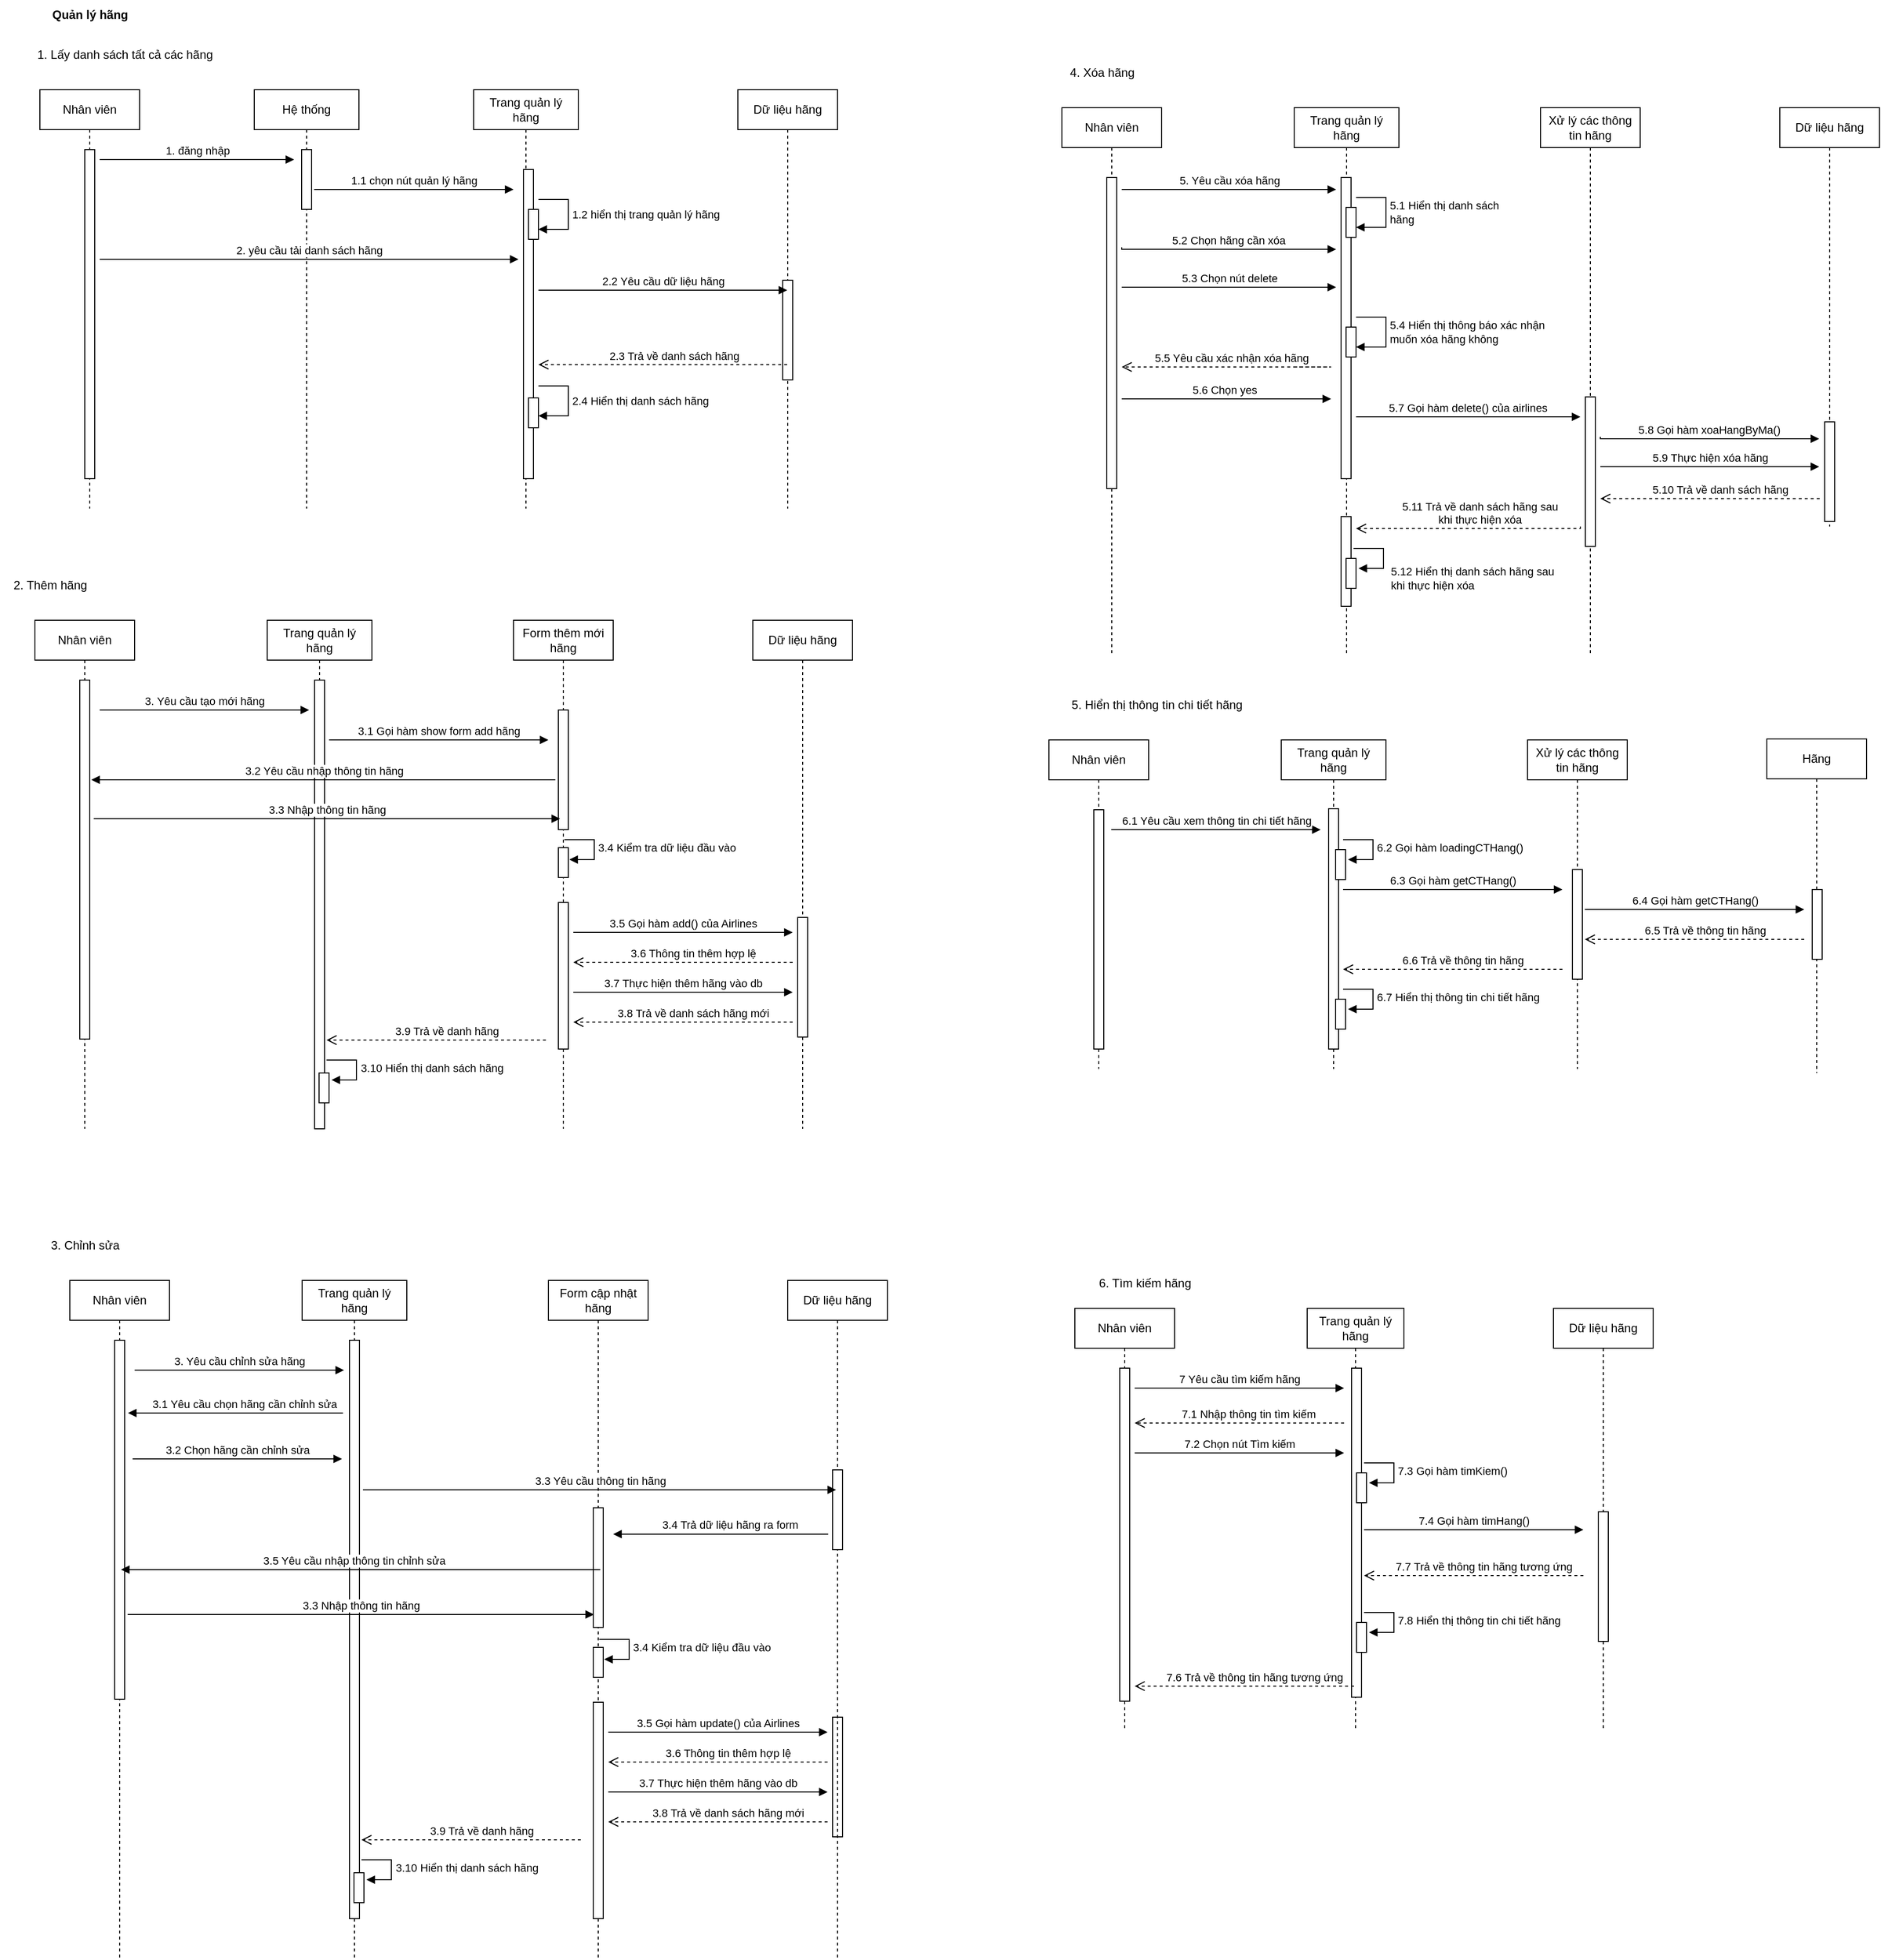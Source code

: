 <mxfile version="22.0.6" type="github">
  <diagram name="Bản sao của Trang-9" id="n7YupnNxS1B1uf7vRVLN">
    <mxGraphModel dx="2333" dy="1187" grid="0" gridSize="10" guides="1" tooltips="1" connect="1" arrows="1" fold="1" page="1" pageScale="1" pageWidth="2339" pageHeight="3300" math="0" shadow="0">
      <root>
        <mxCell id="ijy5WbkwjNXw3hCgH0EY-0" />
        <mxCell id="ijy5WbkwjNXw3hCgH0EY-1" parent="ijy5WbkwjNXw3hCgH0EY-0" />
        <mxCell id="ijy5WbkwjNXw3hCgH0EY-2" value="&lt;b&gt;Quản lý hãng&lt;/b&gt;" style="text;html=1;align=center;verticalAlign=middle;resizable=0;points=[];autosize=1;strokeColor=none;fillColor=none;" parent="ijy5WbkwjNXw3hCgH0EY-1" vertex="1">
          <mxGeometry x="285" y="1150" width="100" height="30" as="geometry" />
        </mxCell>
        <mxCell id="ijy5WbkwjNXw3hCgH0EY-3" value="Hệ thống" style="shape=umlLifeline;perimeter=lifelinePerimeter;whiteSpace=wrap;html=1;container=1;dropTarget=0;collapsible=0;recursiveResize=0;outlineConnect=0;portConstraint=eastwest;newEdgeStyle={&quot;curved&quot;:0,&quot;rounded&quot;:0};" parent="ijy5WbkwjNXw3hCgH0EY-1" vertex="1">
          <mxGeometry x="500" y="1240" width="105" height="420" as="geometry" />
        </mxCell>
        <mxCell id="ijy5WbkwjNXw3hCgH0EY-4" value="" style="html=1;points=[[0,0,0,0,5],[0,1,0,0,-5],[1,0,0,0,5],[1,1,0,0,-5]];perimeter=orthogonalPerimeter;outlineConnect=0;targetShapes=umlLifeline;portConstraint=eastwest;newEdgeStyle={&quot;curved&quot;:0,&quot;rounded&quot;:0};" parent="ijy5WbkwjNXw3hCgH0EY-3" vertex="1">
          <mxGeometry x="47.5" y="60" width="10" height="60" as="geometry" />
        </mxCell>
        <mxCell id="ijy5WbkwjNXw3hCgH0EY-5" value="1. đăng nhập" style="html=1;verticalAlign=bottom;endArrow=block;curved=0;rounded=0;" parent="ijy5WbkwjNXw3hCgH0EY-3" edge="1">
          <mxGeometry width="80" relative="1" as="geometry">
            <mxPoint x="-155" y="70" as="sourcePoint" />
            <mxPoint x="40" y="70" as="targetPoint" />
          </mxGeometry>
        </mxCell>
        <mxCell id="ijy5WbkwjNXw3hCgH0EY-6" value="1.1 chọn nút quản lý hãng" style="html=1;verticalAlign=bottom;endArrow=block;curved=0;rounded=0;" parent="ijy5WbkwjNXw3hCgH0EY-3" edge="1">
          <mxGeometry width="80" relative="1" as="geometry">
            <mxPoint x="60" y="100" as="sourcePoint" />
            <mxPoint x="260" y="100" as="targetPoint" />
            <mxPoint as="offset" />
          </mxGeometry>
        </mxCell>
        <mxCell id="ijy5WbkwjNXw3hCgH0EY-7" value="Trang quản lý &lt;br&gt;hãng" style="shape=umlLifeline;perimeter=lifelinePerimeter;whiteSpace=wrap;html=1;container=1;dropTarget=0;collapsible=0;recursiveResize=0;outlineConnect=0;portConstraint=eastwest;newEdgeStyle={&quot;curved&quot;:0,&quot;rounded&quot;:0};" parent="ijy5WbkwjNXw3hCgH0EY-1" vertex="1">
          <mxGeometry x="720" y="1240" width="105" height="420" as="geometry" />
        </mxCell>
        <mxCell id="ijy5WbkwjNXw3hCgH0EY-8" value="" style="html=1;points=[[0,0,0,0,5],[0,1,0,0,-5],[1,0,0,0,5],[1,1,0,0,-5]];perimeter=orthogonalPerimeter;outlineConnect=0;targetShapes=umlLifeline;portConstraint=eastwest;newEdgeStyle={&quot;curved&quot;:0,&quot;rounded&quot;:0};" parent="ijy5WbkwjNXw3hCgH0EY-7" vertex="1">
          <mxGeometry x="50" y="80" width="10" height="310" as="geometry" />
        </mxCell>
        <mxCell id="ijy5WbkwjNXw3hCgH0EY-9" value="" style="html=1;points=[[0,0,0,0,5],[0,1,0,0,-5],[1,0,0,0,5],[1,1,0,0,-5]];perimeter=orthogonalPerimeter;outlineConnect=0;targetShapes=umlLifeline;portConstraint=eastwest;newEdgeStyle={&quot;curved&quot;:0,&quot;rounded&quot;:0};" parent="ijy5WbkwjNXw3hCgH0EY-7" vertex="1">
          <mxGeometry x="55" y="120" width="10" height="30" as="geometry" />
        </mxCell>
        <mxCell id="ijy5WbkwjNXw3hCgH0EY-10" value="1.2 hiển thị trang quản lý hãng" style="html=1;align=left;spacingLeft=2;endArrow=block;rounded=0;edgeStyle=orthogonalEdgeStyle;curved=0;rounded=0;" parent="ijy5WbkwjNXw3hCgH0EY-7" edge="1">
          <mxGeometry relative="1" as="geometry">
            <mxPoint x="65" y="110" as="sourcePoint" />
            <Array as="points">
              <mxPoint x="95" y="140" />
            </Array>
            <mxPoint x="65" y="140" as="targetPoint" />
          </mxGeometry>
        </mxCell>
        <mxCell id="ijy5WbkwjNXw3hCgH0EY-11" value="" style="html=1;points=[[0,0,0,0,5],[0,1,0,0,-5],[1,0,0,0,5],[1,1,0,0,-5]];perimeter=orthogonalPerimeter;outlineConnect=0;targetShapes=umlLifeline;portConstraint=eastwest;newEdgeStyle={&quot;curved&quot;:0,&quot;rounded&quot;:0};" parent="ijy5WbkwjNXw3hCgH0EY-7" vertex="1">
          <mxGeometry x="55" y="309" width="10" height="30" as="geometry" />
        </mxCell>
        <mxCell id="ijy5WbkwjNXw3hCgH0EY-12" value="2.4 Hiển thị danh sách hãng" style="html=1;align=left;spacingLeft=2;endArrow=block;rounded=0;edgeStyle=orthogonalEdgeStyle;curved=0;rounded=0;" parent="ijy5WbkwjNXw3hCgH0EY-7" edge="1">
          <mxGeometry relative="1" as="geometry">
            <mxPoint x="65" y="297" as="sourcePoint" />
            <Array as="points">
              <mxPoint x="95" y="327" />
            </Array>
            <mxPoint x="65" y="327" as="targetPoint" />
          </mxGeometry>
        </mxCell>
        <mxCell id="ijy5WbkwjNXw3hCgH0EY-13" value="Dữ liệu hãng" style="shape=umlLifeline;perimeter=lifelinePerimeter;whiteSpace=wrap;html=1;container=1;dropTarget=0;collapsible=0;recursiveResize=0;outlineConnect=0;portConstraint=eastwest;newEdgeStyle={&quot;curved&quot;:0,&quot;rounded&quot;:0};" parent="ijy5WbkwjNXw3hCgH0EY-1" vertex="1">
          <mxGeometry x="985" y="1240" width="100" height="420" as="geometry" />
        </mxCell>
        <mxCell id="ijy5WbkwjNXw3hCgH0EY-14" value="" style="html=1;points=[[0,0,0,0,5],[0,1,0,0,-5],[1,0,0,0,5],[1,1,0,0,-5]];perimeter=orthogonalPerimeter;outlineConnect=0;targetShapes=umlLifeline;portConstraint=eastwest;newEdgeStyle={&quot;curved&quot;:0,&quot;rounded&quot;:0};" parent="ijy5WbkwjNXw3hCgH0EY-13" vertex="1">
          <mxGeometry x="45" y="191" width="10" height="100" as="geometry" />
        </mxCell>
        <mxCell id="ijy5WbkwjNXw3hCgH0EY-15" value="Nhân viên" style="shape=umlLifeline;perimeter=lifelinePerimeter;whiteSpace=wrap;html=1;container=1;dropTarget=0;collapsible=0;recursiveResize=0;outlineConnect=0;portConstraint=eastwest;newEdgeStyle={&quot;curved&quot;:0,&quot;rounded&quot;:0};" parent="ijy5WbkwjNXw3hCgH0EY-1" vertex="1">
          <mxGeometry x="285" y="1240" width="100" height="420" as="geometry" />
        </mxCell>
        <mxCell id="ijy5WbkwjNXw3hCgH0EY-16" value="" style="html=1;points=[[0,0,0,0,5],[0,1,0,0,-5],[1,0,0,0,5],[1,1,0,0,-5]];perimeter=orthogonalPerimeter;outlineConnect=0;targetShapes=umlLifeline;portConstraint=eastwest;newEdgeStyle={&quot;curved&quot;:0,&quot;rounded&quot;:0};" parent="ijy5WbkwjNXw3hCgH0EY-15" vertex="1">
          <mxGeometry x="45" y="60" width="10" height="330" as="geometry" />
        </mxCell>
        <mxCell id="ijy5WbkwjNXw3hCgH0EY-17" value="1. Lấy danh sách tất cả các hãng" style="text;html=1;align=center;verticalAlign=middle;resizable=0;points=[];autosize=1;strokeColor=none;fillColor=none;" parent="ijy5WbkwjNXw3hCgH0EY-1" vertex="1">
          <mxGeometry x="270" y="1190" width="200" height="30" as="geometry" />
        </mxCell>
        <mxCell id="ijy5WbkwjNXw3hCgH0EY-18" value="2. yêu cầu tải danh sách hãng" style="html=1;verticalAlign=bottom;endArrow=block;curved=0;rounded=0;" parent="ijy5WbkwjNXw3hCgH0EY-1" edge="1">
          <mxGeometry width="80" relative="1" as="geometry">
            <mxPoint x="345" y="1410" as="sourcePoint" />
            <mxPoint x="765" y="1410" as="targetPoint" />
          </mxGeometry>
        </mxCell>
        <mxCell id="ijy5WbkwjNXw3hCgH0EY-19" value="2.2 Yêu cầu dữ liệu hãng" style="html=1;verticalAlign=bottom;endArrow=block;curved=0;rounded=0;" parent="ijy5WbkwjNXw3hCgH0EY-1" edge="1">
          <mxGeometry x="0.004" width="80" relative="1" as="geometry">
            <mxPoint x="785" y="1441" as="sourcePoint" />
            <mxPoint x="1034.5" y="1441" as="targetPoint" />
            <mxPoint as="offset" />
          </mxGeometry>
        </mxCell>
        <mxCell id="ijy5WbkwjNXw3hCgH0EY-20" value="2.3 Trả về danh sách hãng" style="html=1;verticalAlign=bottom;endArrow=open;dashed=1;endSize=8;edgeStyle=elbowEdgeStyle;elbow=vertical;curved=0;rounded=0;" parent="ijy5WbkwjNXw3hCgH0EY-1" edge="1">
          <mxGeometry x="-0.091" relative="1" as="geometry">
            <mxPoint x="785" y="1515.62" as="targetPoint" />
            <Array as="points">
              <mxPoint x="880" y="1515.62" />
            </Array>
            <mxPoint x="1034.5" y="1515.62" as="sourcePoint" />
            <mxPoint as="offset" />
          </mxGeometry>
        </mxCell>
        <mxCell id="ijy5WbkwjNXw3hCgH0EY-21" value="2. Thêm hãng" style="text;html=1;align=center;verticalAlign=middle;resizable=0;points=[];autosize=1;strokeColor=none;fillColor=none;" parent="ijy5WbkwjNXw3hCgH0EY-1" vertex="1">
          <mxGeometry x="245" y="1722" width="100" height="30" as="geometry" />
        </mxCell>
        <mxCell id="ijy5WbkwjNXw3hCgH0EY-22" value="Trang quản lý &lt;br&gt;hãng" style="shape=umlLifeline;perimeter=lifelinePerimeter;whiteSpace=wrap;html=1;container=1;dropTarget=0;collapsible=0;recursiveResize=0;outlineConnect=0;portConstraint=eastwest;newEdgeStyle={&quot;curved&quot;:0,&quot;rounded&quot;:0};" parent="ijy5WbkwjNXw3hCgH0EY-1" vertex="1">
          <mxGeometry x="513" y="1772" width="105" height="510" as="geometry" />
        </mxCell>
        <mxCell id="ijy5WbkwjNXw3hCgH0EY-23" value="" style="html=1;points=[[0,0,0,0,5],[0,1,0,0,-5],[1,0,0,0,5],[1,1,0,0,-5]];perimeter=orthogonalPerimeter;outlineConnect=0;targetShapes=umlLifeline;portConstraint=eastwest;newEdgeStyle={&quot;curved&quot;:0,&quot;rounded&quot;:0};" parent="ijy5WbkwjNXw3hCgH0EY-22" vertex="1">
          <mxGeometry x="47.5" y="60" width="10" height="450" as="geometry" />
        </mxCell>
        <mxCell id="ijy5WbkwjNXw3hCgH0EY-24" value="Form thêm mới hãng" style="shape=umlLifeline;perimeter=lifelinePerimeter;whiteSpace=wrap;html=1;container=1;dropTarget=0;collapsible=0;recursiveResize=0;outlineConnect=0;portConstraint=eastwest;newEdgeStyle={&quot;curved&quot;:0,&quot;rounded&quot;:0};" parent="ijy5WbkwjNXw3hCgH0EY-1" vertex="1">
          <mxGeometry x="760" y="1772" width="100" height="510" as="geometry" />
        </mxCell>
        <mxCell id="ijy5WbkwjNXw3hCgH0EY-25" value="" style="html=1;points=[];perimeter=orthogonalPerimeter;outlineConnect=0;targetShapes=umlLifeline;portConstraint=eastwest;newEdgeStyle={&quot;edgeStyle&quot;:&quot;elbowEdgeStyle&quot;,&quot;elbow&quot;:&quot;vertical&quot;,&quot;curved&quot;:0,&quot;rounded&quot;:0};" parent="ijy5WbkwjNXw3hCgH0EY-24" vertex="1">
          <mxGeometry x="45" y="283" width="10" height="147" as="geometry" />
        </mxCell>
        <mxCell id="ijy5WbkwjNXw3hCgH0EY-26" value="" style="html=1;points=[];perimeter=orthogonalPerimeter;outlineConnect=0;targetShapes=umlLifeline;portConstraint=eastwest;newEdgeStyle={&quot;edgeStyle&quot;:&quot;elbowEdgeStyle&quot;,&quot;elbow&quot;:&quot;vertical&quot;,&quot;curved&quot;:0,&quot;rounded&quot;:0};" parent="ijy5WbkwjNXw3hCgH0EY-24" vertex="1">
          <mxGeometry x="45" y="228" width="10" height="30" as="geometry" />
        </mxCell>
        <mxCell id="ijy5WbkwjNXw3hCgH0EY-27" value="" style="html=1;points=[];perimeter=orthogonalPerimeter;outlineConnect=0;targetShapes=umlLifeline;portConstraint=eastwest;newEdgeStyle={&quot;edgeStyle&quot;:&quot;elbowEdgeStyle&quot;,&quot;elbow&quot;:&quot;vertical&quot;,&quot;curved&quot;:0,&quot;rounded&quot;:0};" parent="ijy5WbkwjNXw3hCgH0EY-24" vertex="1">
          <mxGeometry x="45" y="90" width="10" height="120" as="geometry" />
        </mxCell>
        <mxCell id="ijy5WbkwjNXw3hCgH0EY-28" value="Dữ liệu hãng" style="shape=umlLifeline;perimeter=lifelinePerimeter;whiteSpace=wrap;html=1;container=1;dropTarget=0;collapsible=0;recursiveResize=0;outlineConnect=0;portConstraint=eastwest;newEdgeStyle={&quot;curved&quot;:0,&quot;rounded&quot;:0};" parent="ijy5WbkwjNXw3hCgH0EY-1" vertex="1">
          <mxGeometry x="1000" y="1772" width="100" height="510" as="geometry" />
        </mxCell>
        <mxCell id="ijy5WbkwjNXw3hCgH0EY-29" value="" style="html=1;points=[];perimeter=orthogonalPerimeter;outlineConnect=0;targetShapes=umlLifeline;portConstraint=eastwest;newEdgeStyle={&quot;edgeStyle&quot;:&quot;elbowEdgeStyle&quot;,&quot;elbow&quot;:&quot;vertical&quot;,&quot;curved&quot;:0,&quot;rounded&quot;:0};" parent="ijy5WbkwjNXw3hCgH0EY-28" vertex="1">
          <mxGeometry x="45" y="298" width="10" height="120" as="geometry" />
        </mxCell>
        <mxCell id="ijy5WbkwjNXw3hCgH0EY-30" value="Nhân viên" style="shape=umlLifeline;perimeter=lifelinePerimeter;whiteSpace=wrap;html=1;container=1;dropTarget=0;collapsible=0;recursiveResize=0;outlineConnect=0;portConstraint=eastwest;newEdgeStyle={&quot;curved&quot;:0,&quot;rounded&quot;:0};" parent="ijy5WbkwjNXw3hCgH0EY-1" vertex="1">
          <mxGeometry x="280" y="1772" width="100" height="510" as="geometry" />
        </mxCell>
        <mxCell id="ijy5WbkwjNXw3hCgH0EY-31" value="" style="html=1;points=[[0,0,0,0,5],[0,1,0,0,-5],[1,0,0,0,5],[1,1,0,0,-5]];perimeter=orthogonalPerimeter;outlineConnect=0;targetShapes=umlLifeline;portConstraint=eastwest;newEdgeStyle={&quot;curved&quot;:0,&quot;rounded&quot;:0};" parent="ijy5WbkwjNXw3hCgH0EY-30" vertex="1">
          <mxGeometry x="45" y="60" width="10" height="360" as="geometry" />
        </mxCell>
        <mxCell id="ijy5WbkwjNXw3hCgH0EY-32" value="" style="html=1;points=[];perimeter=orthogonalPerimeter;outlineConnect=0;targetShapes=umlLifeline;portConstraint=eastwest;newEdgeStyle={&quot;edgeStyle&quot;:&quot;elbowEdgeStyle&quot;,&quot;elbow&quot;:&quot;vertical&quot;,&quot;curved&quot;:0,&quot;rounded&quot;:0};" parent="ijy5WbkwjNXw3hCgH0EY-1" vertex="1">
          <mxGeometry x="565" y="2226" width="10" height="30" as="geometry" />
        </mxCell>
        <mxCell id="ijy5WbkwjNXw3hCgH0EY-33" value="3.10 Hiển thị danh sách hãng" style="html=1;align=left;spacingLeft=2;endArrow=block;rounded=0;edgeStyle=orthogonalEdgeStyle;curved=0;rounded=0;" parent="ijy5WbkwjNXw3hCgH0EY-1" edge="1">
          <mxGeometry relative="1" as="geometry">
            <mxPoint x="572.5" y="2213" as="sourcePoint" />
            <Array as="points">
              <mxPoint x="572.5" y="2213" />
              <mxPoint x="602.5" y="2213" />
              <mxPoint x="602.5" y="2233" />
            </Array>
            <mxPoint x="577.5" y="2233" as="targetPoint" />
          </mxGeometry>
        </mxCell>
        <mxCell id="ijy5WbkwjNXw3hCgH0EY-34" value="3. Yêu cầu tạo mới hãng" style="html=1;verticalAlign=bottom;endArrow=block;edgeStyle=elbowEdgeStyle;elbow=vertical;curved=0;rounded=0;" parent="ijy5WbkwjNXw3hCgH0EY-1" edge="1">
          <mxGeometry relative="1" as="geometry">
            <mxPoint x="345" y="1862" as="sourcePoint" />
            <Array as="points">
              <mxPoint x="430" y="1862" />
            </Array>
            <mxPoint x="555" y="1862" as="targetPoint" />
          </mxGeometry>
        </mxCell>
        <mxCell id="ijy5WbkwjNXw3hCgH0EY-35" value="3.1 Gọi hàm show form add hãng" style="html=1;verticalAlign=bottom;endArrow=block;edgeStyle=elbowEdgeStyle;elbow=vertical;curved=0;rounded=0;" parent="ijy5WbkwjNXw3hCgH0EY-1" edge="1">
          <mxGeometry relative="1" as="geometry">
            <mxPoint x="575" y="1892" as="sourcePoint" />
            <Array as="points">
              <mxPoint x="670" y="1892" />
            </Array>
            <mxPoint x="795" y="1892" as="targetPoint" />
            <mxPoint as="offset" />
          </mxGeometry>
        </mxCell>
        <mxCell id="ijy5WbkwjNXw3hCgH0EY-36" value="3.5 Gọi hàm&amp;nbsp;add() của Airlines" style="html=1;verticalAlign=bottom;endArrow=block;edgeStyle=elbowEdgeStyle;elbow=vertical;curved=0;rounded=0;" parent="ijy5WbkwjNXw3hCgH0EY-1" edge="1">
          <mxGeometry relative="1" as="geometry">
            <mxPoint x="820" y="2085" as="sourcePoint" />
            <Array as="points">
              <mxPoint x="915" y="2085" />
            </Array>
            <mxPoint x="1040" y="2085" as="targetPoint" />
            <mxPoint as="offset" />
          </mxGeometry>
        </mxCell>
        <mxCell id="ijy5WbkwjNXw3hCgH0EY-37" value="3.6 Thông tin thêm hợp lệ" style="html=1;verticalAlign=bottom;endArrow=open;dashed=1;endSize=8;edgeStyle=elbowEdgeStyle;elbow=vertical;curved=0;rounded=0;" parent="ijy5WbkwjNXw3hCgH0EY-1" edge="1">
          <mxGeometry x="-0.091" relative="1" as="geometry">
            <mxPoint x="820" y="2115" as="targetPoint" />
            <Array as="points">
              <mxPoint x="915" y="2115" />
            </Array>
            <mxPoint x="1040" y="2115" as="sourcePoint" />
            <mxPoint as="offset" />
          </mxGeometry>
        </mxCell>
        <mxCell id="ijy5WbkwjNXw3hCgH0EY-38" value="3.9 Trả về danh hãng" style="html=1;verticalAlign=bottom;endArrow=open;dashed=1;endSize=8;edgeStyle=elbowEdgeStyle;elbow=vertical;curved=0;rounded=0;" parent="ijy5WbkwjNXw3hCgH0EY-1" edge="1">
          <mxGeometry x="-0.091" relative="1" as="geometry">
            <mxPoint x="572.5" y="2193" as="targetPoint" />
            <Array as="points">
              <mxPoint x="667.5" y="2193" />
            </Array>
            <mxPoint x="792.5" y="2193" as="sourcePoint" />
            <mxPoint as="offset" />
          </mxGeometry>
        </mxCell>
        <mxCell id="ijy5WbkwjNXw3hCgH0EY-39" value="3.7 Thực hiện thêm hãng vào db" style="html=1;verticalAlign=bottom;endArrow=block;edgeStyle=elbowEdgeStyle;elbow=vertical;curved=0;rounded=0;" parent="ijy5WbkwjNXw3hCgH0EY-1" edge="1">
          <mxGeometry relative="1" as="geometry">
            <mxPoint x="820" y="2145" as="sourcePoint" />
            <Array as="points">
              <mxPoint x="915" y="2145" />
            </Array>
            <mxPoint x="1040" y="2145" as="targetPoint" />
          </mxGeometry>
        </mxCell>
        <mxCell id="ijy5WbkwjNXw3hCgH0EY-40" value="3.8 Trả về danh sách hãng mới" style="html=1;verticalAlign=bottom;endArrow=open;dashed=1;endSize=8;edgeStyle=elbowEdgeStyle;elbow=vertical;curved=0;rounded=0;" parent="ijy5WbkwjNXw3hCgH0EY-1" edge="1">
          <mxGeometry x="-0.091" relative="1" as="geometry">
            <mxPoint x="820" y="2175" as="targetPoint" />
            <Array as="points">
              <mxPoint x="915" y="2175" />
            </Array>
            <mxPoint x="1040" y="2175" as="sourcePoint" />
            <mxPoint as="offset" />
          </mxGeometry>
        </mxCell>
        <mxCell id="ijy5WbkwjNXw3hCgH0EY-41" value="3.2 Yêu cầu nhập thông tin hãng" style="html=1;verticalAlign=bottom;endArrow=block;edgeStyle=elbowEdgeStyle;elbow=vertical;curved=0;rounded=0;" parent="ijy5WbkwjNXw3hCgH0EY-1" edge="1">
          <mxGeometry relative="1" as="geometry">
            <mxPoint x="802" y="1932" as="sourcePoint" />
            <Array as="points">
              <mxPoint x="682" y="1932" />
            </Array>
            <mxPoint x="336.548" y="1932" as="targetPoint" />
            <mxPoint as="offset" />
          </mxGeometry>
        </mxCell>
        <mxCell id="ijy5WbkwjNXw3hCgH0EY-42" value="3.3 Nhập thông tin hãng" style="html=1;verticalAlign=bottom;endArrow=block;edgeStyle=elbowEdgeStyle;elbow=vertical;curved=0;rounded=0;" parent="ijy5WbkwjNXw3hCgH0EY-1" edge="1">
          <mxGeometry relative="1" as="geometry">
            <mxPoint x="339" y="1971" as="sourcePoint" />
            <Array as="points">
              <mxPoint x="681.73" y="1971" />
            </Array>
            <mxPoint x="806.73" y="1971" as="targetPoint" />
            <mxPoint as="offset" />
          </mxGeometry>
        </mxCell>
        <mxCell id="ijy5WbkwjNXw3hCgH0EY-43" value="3.4 Kiểm tra dữ liệu đầu vào" style="html=1;align=left;spacingLeft=2;endArrow=block;rounded=0;edgeStyle=orthogonalEdgeStyle;curved=0;rounded=0;" parent="ijy5WbkwjNXw3hCgH0EY-1" edge="1">
          <mxGeometry relative="1" as="geometry">
            <mxPoint x="811" y="1992" as="sourcePoint" />
            <Array as="points">
              <mxPoint x="811" y="1992" />
              <mxPoint x="841" y="1992" />
              <mxPoint x="841" y="2012" />
            </Array>
            <mxPoint x="816" y="2012" as="targetPoint" />
          </mxGeometry>
        </mxCell>
        <mxCell id="ijy5WbkwjNXw3hCgH0EY-44" value="3. Chỉnh sửa" style="text;html=1;align=center;verticalAlign=middle;resizable=0;points=[];autosize=1;strokeColor=none;fillColor=none;" parent="ijy5WbkwjNXw3hCgH0EY-1" vertex="1">
          <mxGeometry x="285" y="2384" width="90" height="30" as="geometry" />
        </mxCell>
        <mxCell id="ijy5WbkwjNXw3hCgH0EY-45" value="Trang quản lý &lt;br&gt;hãng" style="shape=umlLifeline;perimeter=lifelinePerimeter;whiteSpace=wrap;html=1;container=1;dropTarget=0;collapsible=0;recursiveResize=0;outlineConnect=0;portConstraint=eastwest;newEdgeStyle={&quot;curved&quot;:0,&quot;rounded&quot;:0};" parent="ijy5WbkwjNXw3hCgH0EY-1" vertex="1">
          <mxGeometry x="548" y="2434" width="105" height="680" as="geometry" />
        </mxCell>
        <mxCell id="ijy5WbkwjNXw3hCgH0EY-46" value="" style="html=1;points=[[0,0,0,0,5],[0,1,0,0,-5],[1,0,0,0,5],[1,1,0,0,-5]];perimeter=orthogonalPerimeter;outlineConnect=0;targetShapes=umlLifeline;portConstraint=eastwest;newEdgeStyle={&quot;curved&quot;:0,&quot;rounded&quot;:0};" parent="ijy5WbkwjNXw3hCgH0EY-45" vertex="1">
          <mxGeometry x="47.5" y="60" width="10" height="580" as="geometry" />
        </mxCell>
        <mxCell id="ijy5WbkwjNXw3hCgH0EY-47" value="Form cập nhật hãng" style="shape=umlLifeline;perimeter=lifelinePerimeter;whiteSpace=wrap;html=1;container=1;dropTarget=0;collapsible=0;recursiveResize=0;outlineConnect=0;portConstraint=eastwest;newEdgeStyle={&quot;curved&quot;:0,&quot;rounded&quot;:0};" parent="ijy5WbkwjNXw3hCgH0EY-1" vertex="1">
          <mxGeometry x="795" y="2434" width="100" height="680" as="geometry" />
        </mxCell>
        <mxCell id="ijy5WbkwjNXw3hCgH0EY-48" value="" style="html=1;points=[];perimeter=orthogonalPerimeter;outlineConnect=0;targetShapes=umlLifeline;portConstraint=eastwest;newEdgeStyle={&quot;edgeStyle&quot;:&quot;elbowEdgeStyle&quot;,&quot;elbow&quot;:&quot;vertical&quot;,&quot;curved&quot;:0,&quot;rounded&quot;:0};" parent="ijy5WbkwjNXw3hCgH0EY-47" vertex="1">
          <mxGeometry x="45" y="423" width="10" height="217" as="geometry" />
        </mxCell>
        <mxCell id="ijy5WbkwjNXw3hCgH0EY-49" value="" style="html=1;points=[];perimeter=orthogonalPerimeter;outlineConnect=0;targetShapes=umlLifeline;portConstraint=eastwest;newEdgeStyle={&quot;edgeStyle&quot;:&quot;elbowEdgeStyle&quot;,&quot;elbow&quot;:&quot;vertical&quot;,&quot;curved&quot;:0,&quot;rounded&quot;:0};" parent="ijy5WbkwjNXw3hCgH0EY-47" vertex="1">
          <mxGeometry x="45" y="368" width="10" height="30" as="geometry" />
        </mxCell>
        <mxCell id="ijy5WbkwjNXw3hCgH0EY-50" value="" style="html=1;points=[];perimeter=orthogonalPerimeter;outlineConnect=0;targetShapes=umlLifeline;portConstraint=eastwest;newEdgeStyle={&quot;edgeStyle&quot;:&quot;elbowEdgeStyle&quot;,&quot;elbow&quot;:&quot;vertical&quot;,&quot;curved&quot;:0,&quot;rounded&quot;:0};" parent="ijy5WbkwjNXw3hCgH0EY-47" vertex="1">
          <mxGeometry x="45" y="228" width="10" height="120" as="geometry" />
        </mxCell>
        <mxCell id="ijy5WbkwjNXw3hCgH0EY-51" value="" style="html=1;points=[];perimeter=orthogonalPerimeter;outlineConnect=0;targetShapes=umlLifeline;portConstraint=eastwest;newEdgeStyle={&quot;edgeStyle&quot;:&quot;elbowEdgeStyle&quot;,&quot;elbow&quot;:&quot;vertical&quot;,&quot;curved&quot;:0,&quot;rounded&quot;:0};" parent="ijy5WbkwjNXw3hCgH0EY-1" vertex="1">
          <mxGeometry x="1080" y="2872" width="10" height="120" as="geometry" />
        </mxCell>
        <mxCell id="ijy5WbkwjNXw3hCgH0EY-52" value="Nhân viên" style="shape=umlLifeline;perimeter=lifelinePerimeter;whiteSpace=wrap;html=1;container=1;dropTarget=0;collapsible=0;recursiveResize=0;outlineConnect=0;portConstraint=eastwest;newEdgeStyle={&quot;curved&quot;:0,&quot;rounded&quot;:0};" parent="ijy5WbkwjNXw3hCgH0EY-1" vertex="1">
          <mxGeometry x="315" y="2434" width="100" height="680" as="geometry" />
        </mxCell>
        <mxCell id="ijy5WbkwjNXw3hCgH0EY-53" value="" style="html=1;points=[[0,0,0,0,5],[0,1,0,0,-5],[1,0,0,0,5],[1,1,0,0,-5]];perimeter=orthogonalPerimeter;outlineConnect=0;targetShapes=umlLifeline;portConstraint=eastwest;newEdgeStyle={&quot;curved&quot;:0,&quot;rounded&quot;:0};" parent="ijy5WbkwjNXw3hCgH0EY-52" vertex="1">
          <mxGeometry x="45" y="60" width="10" height="360" as="geometry" />
        </mxCell>
        <mxCell id="ijy5WbkwjNXw3hCgH0EY-54" value="" style="html=1;points=[];perimeter=orthogonalPerimeter;outlineConnect=0;targetShapes=umlLifeline;portConstraint=eastwest;newEdgeStyle={&quot;edgeStyle&quot;:&quot;elbowEdgeStyle&quot;,&quot;elbow&quot;:&quot;vertical&quot;,&quot;curved&quot;:0,&quot;rounded&quot;:0};" parent="ijy5WbkwjNXw3hCgH0EY-1" vertex="1">
          <mxGeometry x="600" y="3028" width="10" height="30" as="geometry" />
        </mxCell>
        <mxCell id="ijy5WbkwjNXw3hCgH0EY-55" value="3.10 Hiển thị danh sách hãng" style="html=1;align=left;spacingLeft=2;endArrow=block;rounded=0;edgeStyle=orthogonalEdgeStyle;curved=0;rounded=0;" parent="ijy5WbkwjNXw3hCgH0EY-1" edge="1">
          <mxGeometry relative="1" as="geometry">
            <mxPoint x="607.5" y="3015" as="sourcePoint" />
            <Array as="points">
              <mxPoint x="607.5" y="3015" />
              <mxPoint x="637.5" y="3015" />
              <mxPoint x="637.5" y="3035" />
            </Array>
            <mxPoint x="612.5" y="3035" as="targetPoint" />
          </mxGeometry>
        </mxCell>
        <mxCell id="ijy5WbkwjNXw3hCgH0EY-56" value="3. Yêu cầu chỉnh sửa hãng" style="html=1;verticalAlign=bottom;endArrow=block;edgeStyle=elbowEdgeStyle;elbow=vertical;curved=0;rounded=0;" parent="ijy5WbkwjNXw3hCgH0EY-1" edge="1">
          <mxGeometry relative="1" as="geometry">
            <mxPoint x="380" y="2524" as="sourcePoint" />
            <Array as="points">
              <mxPoint x="465" y="2524" />
            </Array>
            <mxPoint x="590" y="2524" as="targetPoint" />
          </mxGeometry>
        </mxCell>
        <mxCell id="ijy5WbkwjNXw3hCgH0EY-57" value="3.5 Gọi hàm&amp;nbsp;update() của Airlines" style="html=1;verticalAlign=bottom;endArrow=block;edgeStyle=elbowEdgeStyle;elbow=vertical;curved=0;rounded=0;" parent="ijy5WbkwjNXw3hCgH0EY-1" edge="1">
          <mxGeometry relative="1" as="geometry">
            <mxPoint x="855" y="2887" as="sourcePoint" />
            <Array as="points">
              <mxPoint x="950" y="2887" />
            </Array>
            <mxPoint x="1075" y="2887" as="targetPoint" />
            <mxPoint as="offset" />
          </mxGeometry>
        </mxCell>
        <mxCell id="ijy5WbkwjNXw3hCgH0EY-58" value="3.6 Thông tin thêm hợp lệ" style="html=1;verticalAlign=bottom;endArrow=open;dashed=1;endSize=8;edgeStyle=elbowEdgeStyle;elbow=vertical;curved=0;rounded=0;" parent="ijy5WbkwjNXw3hCgH0EY-1" edge="1">
          <mxGeometry x="-0.091" relative="1" as="geometry">
            <mxPoint x="855" y="2917" as="targetPoint" />
            <Array as="points">
              <mxPoint x="950" y="2917" />
            </Array>
            <mxPoint x="1075" y="2917" as="sourcePoint" />
            <mxPoint as="offset" />
          </mxGeometry>
        </mxCell>
        <mxCell id="ijy5WbkwjNXw3hCgH0EY-59" value="3.9 Trả về danh hãng" style="html=1;verticalAlign=bottom;endArrow=open;dashed=1;endSize=8;edgeStyle=elbowEdgeStyle;elbow=vertical;curved=0;rounded=0;" parent="ijy5WbkwjNXw3hCgH0EY-1" edge="1">
          <mxGeometry x="-0.091" relative="1" as="geometry">
            <mxPoint x="607.5" y="2995" as="targetPoint" />
            <Array as="points">
              <mxPoint x="702.5" y="2995" />
            </Array>
            <mxPoint x="827.5" y="2995" as="sourcePoint" />
            <mxPoint as="offset" />
          </mxGeometry>
        </mxCell>
        <mxCell id="ijy5WbkwjNXw3hCgH0EY-60" value="3.7 Thực hiện thêm hãng vào db" style="html=1;verticalAlign=bottom;endArrow=block;edgeStyle=elbowEdgeStyle;elbow=vertical;curved=0;rounded=0;" parent="ijy5WbkwjNXw3hCgH0EY-1" edge="1">
          <mxGeometry relative="1" as="geometry">
            <mxPoint x="855" y="2947" as="sourcePoint" />
            <Array as="points">
              <mxPoint x="950" y="2947" />
            </Array>
            <mxPoint x="1075" y="2947" as="targetPoint" />
          </mxGeometry>
        </mxCell>
        <mxCell id="ijy5WbkwjNXw3hCgH0EY-61" value="3.8 Trả về danh sách hãng mới" style="html=1;verticalAlign=bottom;endArrow=open;dashed=1;endSize=8;edgeStyle=elbowEdgeStyle;elbow=vertical;curved=0;rounded=0;" parent="ijy5WbkwjNXw3hCgH0EY-1" edge="1">
          <mxGeometry x="-0.091" relative="1" as="geometry">
            <mxPoint x="855" y="2977" as="targetPoint" />
            <Array as="points">
              <mxPoint x="950" y="2977" />
            </Array>
            <mxPoint x="1075" y="2977" as="sourcePoint" />
            <mxPoint as="offset" />
          </mxGeometry>
        </mxCell>
        <mxCell id="ijy5WbkwjNXw3hCgH0EY-62" value="3.3 Nhập thông tin hãng" style="html=1;verticalAlign=bottom;endArrow=block;edgeStyle=elbowEdgeStyle;elbow=vertical;curved=0;rounded=0;" parent="ijy5WbkwjNXw3hCgH0EY-1" edge="1">
          <mxGeometry relative="1" as="geometry">
            <mxPoint x="373" y="2769" as="sourcePoint" />
            <Array as="points">
              <mxPoint x="715.73" y="2769" />
            </Array>
            <mxPoint x="840.73" y="2769" as="targetPoint" />
            <mxPoint as="offset" />
          </mxGeometry>
        </mxCell>
        <mxCell id="ijy5WbkwjNXw3hCgH0EY-63" value="3.4 Kiểm tra dữ liệu đầu vào" style="html=1;align=left;spacingLeft=2;endArrow=block;rounded=0;edgeStyle=orthogonalEdgeStyle;curved=0;rounded=0;" parent="ijy5WbkwjNXw3hCgH0EY-1" edge="1">
          <mxGeometry relative="1" as="geometry">
            <mxPoint x="846" y="2794" as="sourcePoint" />
            <Array as="points">
              <mxPoint x="846" y="2794" />
              <mxPoint x="876" y="2794" />
              <mxPoint x="876" y="2814" />
            </Array>
            <mxPoint x="851" y="2814" as="targetPoint" />
          </mxGeometry>
        </mxCell>
        <mxCell id="ijy5WbkwjNXw3hCgH0EY-64" value="Dữ liệu hãng" style="shape=umlLifeline;perimeter=lifelinePerimeter;whiteSpace=wrap;html=1;container=1;dropTarget=0;collapsible=0;recursiveResize=0;outlineConnect=0;portConstraint=eastwest;newEdgeStyle={&quot;curved&quot;:0,&quot;rounded&quot;:0};" parent="ijy5WbkwjNXw3hCgH0EY-1" vertex="1">
          <mxGeometry x="1035" y="2434" width="100" height="680" as="geometry" />
        </mxCell>
        <mxCell id="ijy5WbkwjNXw3hCgH0EY-65" value="" style="html=1;points=[];perimeter=orthogonalPerimeter;outlineConnect=0;targetShapes=umlLifeline;portConstraint=eastwest;newEdgeStyle={&quot;edgeStyle&quot;:&quot;elbowEdgeStyle&quot;,&quot;elbow&quot;:&quot;vertical&quot;,&quot;curved&quot;:0,&quot;rounded&quot;:0};" parent="ijy5WbkwjNXw3hCgH0EY-64" vertex="1">
          <mxGeometry x="45" y="190" width="10" height="80" as="geometry" />
        </mxCell>
        <mxCell id="ijy5WbkwjNXw3hCgH0EY-66" value="3.1 Yêu cầu chọn hãng cần chỉnh sửa" style="html=1;verticalAlign=bottom;endArrow=block;edgeStyle=elbowEdgeStyle;elbow=vertical;curved=0;rounded=0;" parent="ijy5WbkwjNXw3hCgH0EY-1" edge="1">
          <mxGeometry x="0.122" relative="1" as="geometry">
            <mxPoint x="539" y="2567" as="sourcePoint" />
            <Array as="points">
              <mxPoint x="589" y="2567" />
            </Array>
            <mxPoint x="373.389" y="2567" as="targetPoint" />
            <mxPoint as="offset" />
          </mxGeometry>
        </mxCell>
        <mxCell id="ijy5WbkwjNXw3hCgH0EY-67" value="3.2 Chọn hãng cần chỉnh sửa" style="html=1;verticalAlign=bottom;endArrow=block;edgeStyle=elbowEdgeStyle;elbow=vertical;curved=0;rounded=0;" parent="ijy5WbkwjNXw3hCgH0EY-1" edge="1">
          <mxGeometry relative="1" as="geometry">
            <mxPoint x="378" y="2613" as="sourcePoint" />
            <Array as="points">
              <mxPoint x="463" y="2613" />
            </Array>
            <mxPoint x="588" y="2613" as="targetPoint" />
          </mxGeometry>
        </mxCell>
        <mxCell id="ijy5WbkwjNXw3hCgH0EY-68" value="3.3 Yêu cầu thông tin hãng" style="html=1;verticalAlign=bottom;endArrow=block;edgeStyle=elbowEdgeStyle;elbow=vertical;curved=0;rounded=0;" parent="ijy5WbkwjNXw3hCgH0EY-1" edge="1">
          <mxGeometry relative="1" as="geometry">
            <mxPoint x="609" y="2644" as="sourcePoint" />
            <Array as="points">
              <mxPoint x="694" y="2644" />
            </Array>
            <mxPoint x="1083.5" y="2644" as="targetPoint" />
          </mxGeometry>
        </mxCell>
        <mxCell id="ijy5WbkwjNXw3hCgH0EY-69" value="3.4 Trả dữ liệu hãng ra form" style="html=1;verticalAlign=bottom;endArrow=block;edgeStyle=elbowEdgeStyle;elbow=vertical;curved=0;rounded=0;" parent="ijy5WbkwjNXw3hCgH0EY-1" edge="1">
          <mxGeometry x="0.122" relative="1" as="geometry">
            <mxPoint x="1025.61" y="2688.44" as="sourcePoint" />
            <Array as="points">
              <mxPoint x="1075.61" y="2688.44" />
            </Array>
            <mxPoint x="859.999" y="2688.44" as="targetPoint" />
            <mxPoint as="offset" />
          </mxGeometry>
        </mxCell>
        <mxCell id="ijy5WbkwjNXw3hCgH0EY-70" value="3.5 Yêu cầu nhập thông tin chỉnh sửa" style="html=1;verticalAlign=bottom;endArrow=block;edgeStyle=elbowEdgeStyle;elbow=vertical;curved=0;rounded=0;" parent="ijy5WbkwjNXw3hCgH0EY-1" edge="1">
          <mxGeometry x="0.122" relative="1" as="geometry">
            <mxPoint x="797" y="2724" as="sourcePoint" />
            <Array as="points">
              <mxPoint x="847" y="2724" />
            </Array>
            <mxPoint x="366.389" y="2724" as="targetPoint" />
            <mxPoint as="offset" />
          </mxGeometry>
        </mxCell>
        <mxCell id="ijy5WbkwjNXw3hCgH0EY-71" value="4. Xóa hãng" style="text;html=1;align=center;verticalAlign=middle;resizable=0;points=[];autosize=1;strokeColor=none;fillColor=none;" parent="ijy5WbkwjNXw3hCgH0EY-1" vertex="1">
          <mxGeometry x="1305" y="1208" width="90" height="30" as="geometry" />
        </mxCell>
        <mxCell id="ijy5WbkwjNXw3hCgH0EY-72" value="Trang quản lý &lt;br&gt;hãng" style="shape=umlLifeline;perimeter=lifelinePerimeter;whiteSpace=wrap;html=1;container=1;dropTarget=0;collapsible=0;recursiveResize=0;outlineConnect=0;portConstraint=eastwest;newEdgeStyle={&quot;curved&quot;:0,&quot;rounded&quot;:0};" parent="ijy5WbkwjNXw3hCgH0EY-1" vertex="1">
          <mxGeometry x="1543" y="1258" width="105" height="550" as="geometry" />
        </mxCell>
        <mxCell id="ijy5WbkwjNXw3hCgH0EY-73" value="5.12 Hiển thị&amp;nbsp;danh sách hãng sau&lt;br style=&quot;border-color: var(--border-color); text-align: center;&quot;&gt;khi thực hiện xóa" style="html=1;align=left;spacingLeft=2;endArrow=block;rounded=0;edgeStyle=orthogonalEdgeStyle;curved=0;rounded=0;" parent="ijy5WbkwjNXw3hCgH0EY-72" edge="1">
          <mxGeometry x="0.333" y="10" relative="1" as="geometry">
            <mxPoint x="59.5" y="442" as="sourcePoint" />
            <Array as="points">
              <mxPoint x="59.5" y="442" />
              <mxPoint x="89.5" y="442" />
              <mxPoint x="89.5" y="462" />
            </Array>
            <mxPoint x="64.5" y="462" as="targetPoint" />
            <mxPoint x="3" as="offset" />
          </mxGeometry>
        </mxCell>
        <mxCell id="ijy5WbkwjNXw3hCgH0EY-74" value="Xử lý các thông tin hãng" style="shape=umlLifeline;perimeter=lifelinePerimeter;whiteSpace=wrap;html=1;container=1;dropTarget=0;collapsible=0;recursiveResize=0;outlineConnect=0;portConstraint=eastwest;newEdgeStyle={&quot;curved&quot;:0,&quot;rounded&quot;:0};" parent="ijy5WbkwjNXw3hCgH0EY-1" vertex="1">
          <mxGeometry x="1790" y="1258" width="100" height="550" as="geometry" />
        </mxCell>
        <mxCell id="ijy5WbkwjNXw3hCgH0EY-75" value="5.11 Trả về danh sách hãng sau&lt;br style=&quot;border-color: var(--border-color);&quot;&gt;khi thực hiện xóa" style="html=1;verticalAlign=bottom;endArrow=open;dashed=1;endSize=8;edgeStyle=elbowEdgeStyle;elbow=vertical;curved=0;rounded=0;" parent="ijy5WbkwjNXw3hCgH0EY-74" edge="1">
          <mxGeometry x="-0.091" relative="1" as="geometry">
            <mxPoint x="-185" y="422" as="targetPoint" />
            <Array as="points">
              <mxPoint x="-112.5" y="422" />
            </Array>
            <mxPoint x="40" y="420" as="sourcePoint" />
            <mxPoint as="offset" />
          </mxGeometry>
        </mxCell>
        <mxCell id="ijy5WbkwjNXw3hCgH0EY-76" value="Dữ liệu hãng" style="shape=umlLifeline;perimeter=lifelinePerimeter;whiteSpace=wrap;html=1;container=1;dropTarget=0;collapsible=0;recursiveResize=0;outlineConnect=0;portConstraint=eastwest;newEdgeStyle={&quot;curved&quot;:0,&quot;rounded&quot;:0};" parent="ijy5WbkwjNXw3hCgH0EY-1" vertex="1">
          <mxGeometry x="2030" y="1258" width="100" height="420" as="geometry" />
        </mxCell>
        <mxCell id="ijy5WbkwjNXw3hCgH0EY-77" value="" style="html=1;points=[[0,0,0,0,5],[0,1,0,0,-5],[1,0,0,0,5],[1,1,0,0,-5]];perimeter=orthogonalPerimeter;outlineConnect=0;targetShapes=umlLifeline;portConstraint=eastwest;newEdgeStyle={&quot;curved&quot;:0,&quot;rounded&quot;:0};" parent="ijy5WbkwjNXw3hCgH0EY-76" vertex="1">
          <mxGeometry x="45" y="315" width="10" height="100" as="geometry" />
        </mxCell>
        <mxCell id="ijy5WbkwjNXw3hCgH0EY-78" value="Nhân viên" style="shape=umlLifeline;perimeter=lifelinePerimeter;whiteSpace=wrap;html=1;container=1;dropTarget=0;collapsible=0;recursiveResize=0;outlineConnect=0;portConstraint=eastwest;newEdgeStyle={&quot;curved&quot;:0,&quot;rounded&quot;:0};" parent="ijy5WbkwjNXw3hCgH0EY-1" vertex="1">
          <mxGeometry x="1310" y="1258" width="100" height="550" as="geometry" />
        </mxCell>
        <mxCell id="ijy5WbkwjNXw3hCgH0EY-79" value="" style="html=1;points=[[0,0,0,0,5],[0,1,0,0,-5],[1,0,0,0,5],[1,1,0,0,-5]];perimeter=orthogonalPerimeter;outlineConnect=0;targetShapes=umlLifeline;portConstraint=eastwest;newEdgeStyle={&quot;curved&quot;:0,&quot;rounded&quot;:0};" parent="ijy5WbkwjNXw3hCgH0EY-78" vertex="1">
          <mxGeometry x="45" y="70" width="10" height="312" as="geometry" />
        </mxCell>
        <mxCell id="ijy5WbkwjNXw3hCgH0EY-80" value="" style="html=1;points=[[0,0,0,0,5],[0,1,0,0,-5],[1,0,0,0,5],[1,1,0,0,-5]];perimeter=orthogonalPerimeter;outlineConnect=0;targetShapes=umlLifeline;portConstraint=eastwest;newEdgeStyle={&quot;curved&quot;:0,&quot;rounded&quot;:0};" parent="ijy5WbkwjNXw3hCgH0EY-1" vertex="1">
          <mxGeometry x="1590" y="1328" width="10" height="302" as="geometry" />
        </mxCell>
        <mxCell id="ijy5WbkwjNXw3hCgH0EY-81" value="" style="html=1;points=[[0,0,0,0,5],[0,1,0,0,-5],[1,0,0,0,5],[1,1,0,0,-5]];perimeter=orthogonalPerimeter;outlineConnect=0;targetShapes=umlLifeline;portConstraint=eastwest;newEdgeStyle={&quot;curved&quot;:0,&quot;rounded&quot;:0};" parent="ijy5WbkwjNXw3hCgH0EY-1" vertex="1">
          <mxGeometry x="1595" y="1358" width="10" height="30" as="geometry" />
        </mxCell>
        <mxCell id="ijy5WbkwjNXw3hCgH0EY-82" value="5.1 Hiển thị danh sách&lt;br style=&quot;border-color: var(--border-color);&quot;&gt;hãng" style="html=1;align=left;spacingLeft=2;endArrow=block;rounded=0;edgeStyle=orthogonalEdgeStyle;curved=0;rounded=0;" parent="ijy5WbkwjNXw3hCgH0EY-1" edge="1">
          <mxGeometry x="0.004" relative="1" as="geometry">
            <mxPoint x="1605" y="1348" as="sourcePoint" />
            <Array as="points">
              <mxPoint x="1635" y="1378" />
            </Array>
            <mxPoint x="1605" y="1378" as="targetPoint" />
            <mxPoint as="offset" />
          </mxGeometry>
        </mxCell>
        <mxCell id="ijy5WbkwjNXw3hCgH0EY-83" value="" style="html=1;points=[[0,0,0,0,5],[0,1,0,0,-5],[1,0,0,0,5],[1,1,0,0,-5]];perimeter=orthogonalPerimeter;outlineConnect=0;targetShapes=umlLifeline;portConstraint=eastwest;newEdgeStyle={&quot;curved&quot;:0,&quot;rounded&quot;:0};" parent="ijy5WbkwjNXw3hCgH0EY-1" vertex="1">
          <mxGeometry x="1595" y="1478" width="10" height="30" as="geometry" />
        </mxCell>
        <mxCell id="ijy5WbkwjNXw3hCgH0EY-84" value="5.4 Hiển thị thông báo xác nhận&lt;br style=&quot;border-color: var(--border-color);&quot;&gt;muốn&amp;nbsp;xóa&amp;nbsp;hãng không" style="html=1;align=left;spacingLeft=2;endArrow=block;rounded=0;edgeStyle=orthogonalEdgeStyle;curved=0;rounded=0;" parent="ijy5WbkwjNXw3hCgH0EY-1" edge="1">
          <mxGeometry relative="1" as="geometry">
            <mxPoint x="1605" y="1468" as="sourcePoint" />
            <Array as="points">
              <mxPoint x="1635" y="1498" />
            </Array>
            <mxPoint x="1605" y="1498" as="targetPoint" />
          </mxGeometry>
        </mxCell>
        <mxCell id="ijy5WbkwjNXw3hCgH0EY-85" value="" style="html=1;points=[[0,0,0,0,5],[0,1,0,0,-5],[1,0,0,0,5],[1,1,0,0,-5]];perimeter=orthogonalPerimeter;outlineConnect=0;targetShapes=umlLifeline;portConstraint=eastwest;newEdgeStyle={&quot;curved&quot;:0,&quot;rounded&quot;:0};" parent="ijy5WbkwjNXw3hCgH0EY-1" vertex="1">
          <mxGeometry x="1590" y="1668" width="10" height="90" as="geometry" />
        </mxCell>
        <mxCell id="ijy5WbkwjNXw3hCgH0EY-86" value="5. Yêu cầu xóa hãng" style="html=1;verticalAlign=bottom;endArrow=block;edgeStyle=elbowEdgeStyle;elbow=vertical;curved=0;rounded=0;" parent="ijy5WbkwjNXw3hCgH0EY-1" edge="1">
          <mxGeometry relative="1" as="geometry">
            <mxPoint x="1370" y="1340" as="sourcePoint" />
            <Array as="points" />
            <mxPoint x="1585" y="1340" as="targetPoint" />
          </mxGeometry>
        </mxCell>
        <mxCell id="ijy5WbkwjNXw3hCgH0EY-87" value="5.7 Gọi hàm delete() của airlines" style="html=1;verticalAlign=bottom;endArrow=block;edgeStyle=elbowEdgeStyle;elbow=vertical;curved=0;rounded=0;" parent="ijy5WbkwjNXw3hCgH0EY-1" edge="1">
          <mxGeometry x="-0.003" relative="1" as="geometry">
            <mxPoint x="1605" y="1568" as="sourcePoint" />
            <Array as="points">
              <mxPoint x="1680" y="1568" />
            </Array>
            <mxPoint x="1830" y="1568" as="targetPoint" />
            <mxPoint as="offset" />
          </mxGeometry>
        </mxCell>
        <mxCell id="ijy5WbkwjNXw3hCgH0EY-88" value="5.8 Gọi hàm xoaHangByMa()" style="html=1;verticalAlign=bottom;endArrow=block;edgeStyle=elbowEdgeStyle;elbow=vertical;curved=0;rounded=0;" parent="ijy5WbkwjNXw3hCgH0EY-1" edge="1">
          <mxGeometry relative="1" as="geometry">
            <mxPoint x="1850" y="1588" as="sourcePoint" />
            <Array as="points">
              <mxPoint x="1900" y="1590" />
            </Array>
            <mxPoint x="2069.5" y="1590" as="targetPoint" />
          </mxGeometry>
        </mxCell>
        <mxCell id="ijy5WbkwjNXw3hCgH0EY-89" value="5.10 Trả về danh sách hãng" style="html=1;verticalAlign=bottom;endArrow=open;dashed=1;endSize=8;edgeStyle=elbowEdgeStyle;elbow=vertical;curved=0;rounded=0;" parent="ijy5WbkwjNXw3hCgH0EY-1" edge="1">
          <mxGeometry x="-0.091" relative="1" as="geometry">
            <mxPoint x="1850" y="1650" as="targetPoint" />
            <Array as="points">
              <mxPoint x="1955" y="1650" />
            </Array>
            <mxPoint x="2070" y="1650" as="sourcePoint" />
            <mxPoint as="offset" />
          </mxGeometry>
        </mxCell>
        <mxCell id="ijy5WbkwjNXw3hCgH0EY-90" value="5.2 Chọn hãng&amp;nbsp;cần xóa" style="html=1;verticalAlign=bottom;endArrow=block;edgeStyle=elbowEdgeStyle;elbow=vertical;curved=0;rounded=0;" parent="ijy5WbkwjNXw3hCgH0EY-1" edge="1">
          <mxGeometry relative="1" as="geometry">
            <mxPoint x="1370" y="1398" as="sourcePoint" />
            <Array as="points">
              <mxPoint x="1260" y="1400" />
            </Array>
            <mxPoint x="1585" y="1400" as="targetPoint" />
          </mxGeometry>
        </mxCell>
        <mxCell id="ijy5WbkwjNXw3hCgH0EY-91" value="5.9 Thực hiện xóa hãng" style="html=1;verticalAlign=bottom;endArrow=block;edgeStyle=elbowEdgeStyle;elbow=vertical;curved=0;rounded=0;" parent="ijy5WbkwjNXw3hCgH0EY-1" edge="1">
          <mxGeometry x="-0.002" relative="1" as="geometry">
            <mxPoint x="1850" y="1618" as="sourcePoint" />
            <Array as="points">
              <mxPoint x="1990" y="1618" />
              <mxPoint x="1935" y="1620" />
            </Array>
            <mxPoint x="2069.5" y="1618" as="targetPoint" />
            <mxPoint as="offset" />
          </mxGeometry>
        </mxCell>
        <mxCell id="ijy5WbkwjNXw3hCgH0EY-92" value="5.3 Chọn nút delete" style="html=1;verticalAlign=bottom;endArrow=block;edgeStyle=elbowEdgeStyle;elbow=vertical;curved=0;rounded=0;" parent="ijy5WbkwjNXw3hCgH0EY-1" edge="1">
          <mxGeometry relative="1" as="geometry">
            <mxPoint x="1370" y="1438" as="sourcePoint" />
            <Array as="points">
              <mxPoint x="1445" y="1438" />
            </Array>
            <mxPoint x="1585" y="1438" as="targetPoint" />
          </mxGeometry>
        </mxCell>
        <mxCell id="ijy5WbkwjNXw3hCgH0EY-93" value="5.5 Yêu cầu xác nhận xóa hãng" style="html=1;verticalAlign=bottom;endArrow=open;dashed=1;endSize=8;edgeStyle=elbowEdgeStyle;elbow=vertical;curved=0;rounded=0;" parent="ijy5WbkwjNXw3hCgH0EY-1" edge="1">
          <mxGeometry x="0.109" relative="1" as="geometry">
            <mxPoint x="1370" y="1518" as="targetPoint" />
            <Array as="points">
              <mxPoint x="1580" y="1518" />
            </Array>
            <mxPoint x="1543" y="1518" as="sourcePoint" />
            <mxPoint as="offset" />
          </mxGeometry>
        </mxCell>
        <mxCell id="ijy5WbkwjNXw3hCgH0EY-94" value="5.6 Chọn yes" style="html=1;verticalAlign=bottom;endArrow=block;edgeStyle=elbowEdgeStyle;elbow=vertical;curved=0;rounded=0;" parent="ijy5WbkwjNXw3hCgH0EY-1" edge="1">
          <mxGeometry x="0.332" relative="1" as="geometry">
            <mxPoint x="1480" y="1550" as="sourcePoint" />
            <Array as="points">
              <mxPoint x="1370" y="1550" />
            </Array>
            <mxPoint x="1580" y="1550" as="targetPoint" />
            <mxPoint as="offset" />
          </mxGeometry>
        </mxCell>
        <mxCell id="ijy5WbkwjNXw3hCgH0EY-95" value="" style="html=1;points=[[0,0,0,0,5],[0,1,0,0,-5],[1,0,0,0,5],[1,1,0,0,-5]];perimeter=orthogonalPerimeter;outlineConnect=0;targetShapes=umlLifeline;portConstraint=eastwest;newEdgeStyle={&quot;curved&quot;:0,&quot;rounded&quot;:0};" parent="ijy5WbkwjNXw3hCgH0EY-1" vertex="1">
          <mxGeometry x="1835" y="1548" width="10" height="150" as="geometry" />
        </mxCell>
        <mxCell id="ijy5WbkwjNXw3hCgH0EY-96" value="" style="html=1;points=[];perimeter=orthogonalPerimeter;outlineConnect=0;targetShapes=umlLifeline;portConstraint=eastwest;newEdgeStyle={&quot;edgeStyle&quot;:&quot;elbowEdgeStyle&quot;,&quot;elbow&quot;:&quot;vertical&quot;,&quot;curved&quot;:0,&quot;rounded&quot;:0};" parent="ijy5WbkwjNXw3hCgH0EY-1" vertex="1">
          <mxGeometry x="1595" y="1710" width="10" height="30" as="geometry" />
        </mxCell>
        <mxCell id="ijy5WbkwjNXw3hCgH0EY-97" value="5. Hiển thị thông tin chi tiết hãng" style="text;html=1;align=center;verticalAlign=middle;resizable=0;points=[];autosize=1;strokeColor=none;fillColor=none;" parent="ijy5WbkwjNXw3hCgH0EY-1" vertex="1">
          <mxGeometry x="1309.5" y="1842" width="190" height="30" as="geometry" />
        </mxCell>
        <mxCell id="ijy5WbkwjNXw3hCgH0EY-98" value="Trang quản lý &lt;br&gt;hãng" style="shape=umlLifeline;perimeter=lifelinePerimeter;whiteSpace=wrap;html=1;container=1;dropTarget=0;collapsible=0;recursiveResize=0;outlineConnect=0;portConstraint=eastwest;newEdgeStyle={&quot;curved&quot;:0,&quot;rounded&quot;:0};" parent="ijy5WbkwjNXw3hCgH0EY-1" vertex="1">
          <mxGeometry x="1530" y="1892" width="105" height="330" as="geometry" />
        </mxCell>
        <mxCell id="ijy5WbkwjNXw3hCgH0EY-99" value="" style="html=1;points=[[0,0,0,0,5],[0,1,0,0,-5],[1,0,0,0,5],[1,1,0,0,-5]];perimeter=orthogonalPerimeter;outlineConnect=0;targetShapes=umlLifeline;portConstraint=eastwest;newEdgeStyle={&quot;curved&quot;:0,&quot;rounded&quot;:0};" parent="ijy5WbkwjNXw3hCgH0EY-98" vertex="1">
          <mxGeometry x="47.5" y="69" width="10" height="241" as="geometry" />
        </mxCell>
        <mxCell id="ijy5WbkwjNXw3hCgH0EY-100" value="Xử lý các thông tin hãng" style="shape=umlLifeline;perimeter=lifelinePerimeter;whiteSpace=wrap;html=1;container=1;dropTarget=0;collapsible=0;recursiveResize=0;outlineConnect=0;portConstraint=eastwest;newEdgeStyle={&quot;curved&quot;:0,&quot;rounded&quot;:0};" parent="ijy5WbkwjNXw3hCgH0EY-1" vertex="1">
          <mxGeometry x="1777" y="1892" width="100" height="330" as="geometry" />
        </mxCell>
        <mxCell id="ijy5WbkwjNXw3hCgH0EY-101" value="" style="html=1;points=[];perimeter=orthogonalPerimeter;outlineConnect=0;targetShapes=umlLifeline;portConstraint=eastwest;newEdgeStyle={&quot;edgeStyle&quot;:&quot;elbowEdgeStyle&quot;,&quot;elbow&quot;:&quot;vertical&quot;,&quot;curved&quot;:0,&quot;rounded&quot;:0};" parent="ijy5WbkwjNXw3hCgH0EY-100" vertex="1">
          <mxGeometry x="45" y="130" width="10" height="110" as="geometry" />
        </mxCell>
        <mxCell id="ijy5WbkwjNXw3hCgH0EY-102" value="Hãng" style="shape=umlLifeline;perimeter=lifelinePerimeter;whiteSpace=wrap;html=1;container=1;dropTarget=0;collapsible=0;recursiveResize=0;outlineConnect=0;portConstraint=eastwest;newEdgeStyle={&quot;curved&quot;:0,&quot;rounded&quot;:0};" parent="ijy5WbkwjNXw3hCgH0EY-1" vertex="1">
          <mxGeometry x="2017" y="1891" width="100" height="335" as="geometry" />
        </mxCell>
        <mxCell id="ijy5WbkwjNXw3hCgH0EY-103" value="" style="html=1;points=[];perimeter=orthogonalPerimeter;outlineConnect=0;targetShapes=umlLifeline;portConstraint=eastwest;newEdgeStyle={&quot;edgeStyle&quot;:&quot;elbowEdgeStyle&quot;,&quot;elbow&quot;:&quot;vertical&quot;,&quot;curved&quot;:0,&quot;rounded&quot;:0};" parent="ijy5WbkwjNXw3hCgH0EY-102" vertex="1">
          <mxGeometry x="45.5" y="151" width="10" height="70" as="geometry" />
        </mxCell>
        <mxCell id="ijy5WbkwjNXw3hCgH0EY-104" value="Nhân viên" style="shape=umlLifeline;perimeter=lifelinePerimeter;whiteSpace=wrap;html=1;container=1;dropTarget=0;collapsible=0;recursiveResize=0;outlineConnect=0;portConstraint=eastwest;newEdgeStyle={&quot;curved&quot;:0,&quot;rounded&quot;:0};" parent="ijy5WbkwjNXw3hCgH0EY-1" vertex="1">
          <mxGeometry x="1297" y="1892" width="100" height="330" as="geometry" />
        </mxCell>
        <mxCell id="ijy5WbkwjNXw3hCgH0EY-105" value="" style="html=1;points=[[0,0,0,0,5],[0,1,0,0,-5],[1,0,0,0,5],[1,1,0,0,-5]];perimeter=orthogonalPerimeter;outlineConnect=0;targetShapes=umlLifeline;portConstraint=eastwest;newEdgeStyle={&quot;curved&quot;:0,&quot;rounded&quot;:0};" parent="ijy5WbkwjNXw3hCgH0EY-104" vertex="1">
          <mxGeometry x="45" y="70" width="10" height="240" as="geometry" />
        </mxCell>
        <mxCell id="ijy5WbkwjNXw3hCgH0EY-106" value="" style="html=1;points=[];perimeter=orthogonalPerimeter;outlineConnect=0;targetShapes=umlLifeline;portConstraint=eastwest;newEdgeStyle={&quot;edgeStyle&quot;:&quot;elbowEdgeStyle&quot;,&quot;elbow&quot;:&quot;vertical&quot;,&quot;curved&quot;:0,&quot;rounded&quot;:0};" parent="ijy5WbkwjNXw3hCgH0EY-1" vertex="1">
          <mxGeometry x="1584.5" y="2152" width="10" height="30" as="geometry" />
        </mxCell>
        <mxCell id="ijy5WbkwjNXw3hCgH0EY-107" value="6.7 Hiển thị thông tin chi tiết hãng" style="html=1;align=left;spacingLeft=2;endArrow=block;rounded=0;edgeStyle=orthogonalEdgeStyle;curved=0;rounded=0;" parent="ijy5WbkwjNXw3hCgH0EY-1" edge="1">
          <mxGeometry relative="1" as="geometry">
            <mxPoint x="1592" y="2142" as="sourcePoint" />
            <Array as="points">
              <mxPoint x="1592" y="2142" />
              <mxPoint x="1622" y="2142" />
              <mxPoint x="1622" y="2162" />
            </Array>
            <mxPoint x="1597" y="2162" as="targetPoint" />
          </mxGeometry>
        </mxCell>
        <mxCell id="ijy5WbkwjNXw3hCgH0EY-108" value="" style="html=1;points=[];perimeter=orthogonalPerimeter;outlineConnect=0;targetShapes=umlLifeline;portConstraint=eastwest;newEdgeStyle={&quot;edgeStyle&quot;:&quot;elbowEdgeStyle&quot;,&quot;elbow&quot;:&quot;vertical&quot;,&quot;curved&quot;:0,&quot;rounded&quot;:0};" parent="ijy5WbkwjNXw3hCgH0EY-1" vertex="1">
          <mxGeometry x="1584.5" y="2002" width="10" height="30" as="geometry" />
        </mxCell>
        <mxCell id="ijy5WbkwjNXw3hCgH0EY-109" value="6.2 Gọi hàm&amp;nbsp;loadingCTHang()" style="html=1;align=left;spacingLeft=2;endArrow=block;rounded=0;edgeStyle=orthogonalEdgeStyle;curved=0;rounded=0;" parent="ijy5WbkwjNXw3hCgH0EY-1" edge="1">
          <mxGeometry relative="1" as="geometry">
            <mxPoint x="1592" y="1992" as="sourcePoint" />
            <Array as="points">
              <mxPoint x="1592" y="1992" />
              <mxPoint x="1622" y="1992" />
              <mxPoint x="1622" y="2012" />
            </Array>
            <mxPoint x="1597" y="2012" as="targetPoint" />
          </mxGeometry>
        </mxCell>
        <mxCell id="ijy5WbkwjNXw3hCgH0EY-110" value="6.1 Yêu cầu xem thông tin chi tiết hãng" style="html=1;verticalAlign=bottom;endArrow=block;edgeStyle=elbowEdgeStyle;elbow=vertical;curved=0;rounded=0;" parent="ijy5WbkwjNXw3hCgH0EY-1" edge="1">
          <mxGeometry relative="1" as="geometry">
            <mxPoint x="1359.5" y="1982" as="sourcePoint" />
            <Array as="points">
              <mxPoint x="1444.5" y="1982" />
            </Array>
            <mxPoint x="1569.5" y="1982" as="targetPoint" />
            <mxPoint as="offset" />
          </mxGeometry>
        </mxCell>
        <mxCell id="ijy5WbkwjNXw3hCgH0EY-111" value="6.3 Gọi hàm getCTHang()" style="html=1;verticalAlign=bottom;endArrow=block;edgeStyle=elbowEdgeStyle;elbow=vertical;curved=0;rounded=0;" parent="ijy5WbkwjNXw3hCgH0EY-1" edge="1">
          <mxGeometry relative="1" as="geometry">
            <mxPoint x="1592" y="2042" as="sourcePoint" />
            <Array as="points">
              <mxPoint x="1687" y="2042" />
            </Array>
            <mxPoint x="1812" y="2042" as="targetPoint" />
          </mxGeometry>
        </mxCell>
        <mxCell id="ijy5WbkwjNXw3hCgH0EY-112" value="6.4 Gọi hàm getCTHang()" style="html=1;verticalAlign=bottom;endArrow=block;edgeStyle=elbowEdgeStyle;elbow=vertical;curved=0;rounded=0;" parent="ijy5WbkwjNXw3hCgH0EY-1" edge="1">
          <mxGeometry relative="1" as="geometry">
            <mxPoint x="1834.5" y="2062" as="sourcePoint" />
            <Array as="points">
              <mxPoint x="1929.5" y="2062" />
            </Array>
            <mxPoint x="2054.5" y="2062" as="targetPoint" />
          </mxGeometry>
        </mxCell>
        <mxCell id="ijy5WbkwjNXw3hCgH0EY-113" value="6.5 Trả về thông tin hãng" style="html=1;verticalAlign=bottom;endArrow=open;dashed=1;endSize=8;edgeStyle=elbowEdgeStyle;elbow=vertical;curved=0;rounded=0;" parent="ijy5WbkwjNXw3hCgH0EY-1" edge="1">
          <mxGeometry x="-0.091" relative="1" as="geometry">
            <mxPoint x="1834.5" y="2092" as="targetPoint" />
            <Array as="points">
              <mxPoint x="1929.5" y="2092" />
            </Array>
            <mxPoint x="2054.5" y="2092" as="sourcePoint" />
            <mxPoint as="offset" />
          </mxGeometry>
        </mxCell>
        <mxCell id="ijy5WbkwjNXw3hCgH0EY-114" value="6.6 Trả về thông tin hãng" style="html=1;verticalAlign=bottom;endArrow=open;dashed=1;endSize=8;edgeStyle=elbowEdgeStyle;elbow=vertical;curved=0;rounded=0;" parent="ijy5WbkwjNXw3hCgH0EY-1" edge="1">
          <mxGeometry x="-0.091" relative="1" as="geometry">
            <mxPoint x="1592" y="2122" as="targetPoint" />
            <Array as="points">
              <mxPoint x="1687" y="2122" />
            </Array>
            <mxPoint x="1812" y="2122" as="sourcePoint" />
            <mxPoint as="offset" />
          </mxGeometry>
        </mxCell>
        <mxCell id="ijy5WbkwjNXw3hCgH0EY-115" value="6. Tìm kiếm hãng" style="text;html=1;align=center;verticalAlign=middle;resizable=0;points=[];autosize=1;strokeColor=none;fillColor=none;" parent="ijy5WbkwjNXw3hCgH0EY-1" vertex="1">
          <mxGeometry x="1333" y="2422" width="120" height="30" as="geometry" />
        </mxCell>
        <mxCell id="ijy5WbkwjNXw3hCgH0EY-116" value="Trang quản lý &lt;br&gt;hãng" style="shape=umlLifeline;perimeter=lifelinePerimeter;whiteSpace=wrap;html=1;container=1;dropTarget=0;collapsible=0;recursiveResize=0;outlineConnect=0;portConstraint=eastwest;newEdgeStyle={&quot;curved&quot;:0,&quot;rounded&quot;:0};" parent="ijy5WbkwjNXw3hCgH0EY-1" vertex="1">
          <mxGeometry x="1556" y="2462" width="97" height="424" as="geometry" />
        </mxCell>
        <mxCell id="ijy5WbkwjNXw3hCgH0EY-117" value="" style="html=1;points=[];perimeter=orthogonalPerimeter;outlineConnect=0;targetShapes=umlLifeline;portConstraint=eastwest;newEdgeStyle={&quot;edgeStyle&quot;:&quot;elbowEdgeStyle&quot;,&quot;elbow&quot;:&quot;vertical&quot;,&quot;curved&quot;:0,&quot;rounded&quot;:0};" parent="ijy5WbkwjNXw3hCgH0EY-116" vertex="1">
          <mxGeometry x="44.5" y="60" width="10" height="330" as="geometry" />
        </mxCell>
        <mxCell id="ijy5WbkwjNXw3hCgH0EY-118" value="" style="html=1;points=[];perimeter=orthogonalPerimeter;outlineConnect=0;targetShapes=umlLifeline;portConstraint=eastwest;newEdgeStyle={&quot;edgeStyle&quot;:&quot;elbowEdgeStyle&quot;,&quot;elbow&quot;:&quot;vertical&quot;,&quot;curved&quot;:0,&quot;rounded&quot;:0};" parent="ijy5WbkwjNXw3hCgH0EY-116" vertex="1">
          <mxGeometry x="49.5" y="165" width="10" height="30" as="geometry" />
        </mxCell>
        <mxCell id="ijy5WbkwjNXw3hCgH0EY-119" value="" style="html=1;points=[];perimeter=orthogonalPerimeter;outlineConnect=0;targetShapes=umlLifeline;portConstraint=eastwest;newEdgeStyle={&quot;edgeStyle&quot;:&quot;elbowEdgeStyle&quot;,&quot;elbow&quot;:&quot;vertical&quot;,&quot;curved&quot;:0,&quot;rounded&quot;:0};" parent="ijy5WbkwjNXw3hCgH0EY-116" vertex="1">
          <mxGeometry x="49.5" y="315" width="10" height="30" as="geometry" />
        </mxCell>
        <mxCell id="ijy5WbkwjNXw3hCgH0EY-120" value="7.8 Hiển thị thông tin chi tiết hãng" style="html=1;align=left;spacingLeft=2;endArrow=block;rounded=0;edgeStyle=orthogonalEdgeStyle;curved=0;rounded=0;" parent="ijy5WbkwjNXw3hCgH0EY-116" edge="1">
          <mxGeometry relative="1" as="geometry">
            <mxPoint x="57" y="305" as="sourcePoint" />
            <Array as="points">
              <mxPoint x="57" y="305" />
              <mxPoint x="87" y="305" />
              <mxPoint x="87" y="325" />
            </Array>
            <mxPoint x="62" y="325" as="targetPoint" />
            <mxPoint as="offset" />
          </mxGeometry>
        </mxCell>
        <mxCell id="ijy5WbkwjNXw3hCgH0EY-121" value="7 Yêu cầu tìm kiếm hãng" style="html=1;verticalAlign=bottom;endArrow=block;edgeStyle=elbowEdgeStyle;elbow=vertical;curved=0;rounded=0;" parent="ijy5WbkwjNXw3hCgH0EY-116" edge="1">
          <mxGeometry relative="1" as="geometry">
            <mxPoint x="-173" y="80" as="sourcePoint" />
            <Array as="points">
              <mxPoint x="-88" y="80" />
            </Array>
            <mxPoint x="37" y="80" as="targetPoint" />
          </mxGeometry>
        </mxCell>
        <mxCell id="ijy5WbkwjNXw3hCgH0EY-122" value="7.3 Gọi hàm timKiem()" style="html=1;align=left;spacingLeft=2;endArrow=block;rounded=0;edgeStyle=orthogonalEdgeStyle;curved=0;rounded=0;" parent="ijy5WbkwjNXw3hCgH0EY-116" edge="1">
          <mxGeometry relative="1" as="geometry">
            <mxPoint x="57" y="155" as="sourcePoint" />
            <Array as="points">
              <mxPoint x="57" y="155" />
              <mxPoint x="87" y="155" />
              <mxPoint x="87" y="175" />
            </Array>
            <mxPoint x="62" y="175" as="targetPoint" />
            <mxPoint as="offset" />
          </mxGeometry>
        </mxCell>
        <mxCell id="ijy5WbkwjNXw3hCgH0EY-123" value="7.4 Gọi hàm&amp;nbsp;timHang()" style="html=1;verticalAlign=bottom;endArrow=block;edgeStyle=elbowEdgeStyle;elbow=vertical;curved=0;rounded=0;" parent="ijy5WbkwjNXw3hCgH0EY-116" edge="1">
          <mxGeometry relative="1" as="geometry">
            <mxPoint x="57" y="222" as="sourcePoint" />
            <Array as="points">
              <mxPoint x="152" y="222" />
            </Array>
            <mxPoint x="277" y="222" as="targetPoint" />
          </mxGeometry>
        </mxCell>
        <mxCell id="ijy5WbkwjNXw3hCgH0EY-124" value="7.7 Trả về thông tin hãng tương ứng" style="html=1;verticalAlign=bottom;endArrow=open;dashed=1;endSize=8;edgeStyle=elbowEdgeStyle;elbow=vertical;curved=0;rounded=0;" parent="ijy5WbkwjNXw3hCgH0EY-116" edge="1">
          <mxGeometry x="-0.091" relative="1" as="geometry">
            <mxPoint x="57" y="268" as="targetPoint" />
            <Array as="points">
              <mxPoint x="152" y="268" />
            </Array>
            <mxPoint x="277" y="268" as="sourcePoint" />
            <mxPoint as="offset" />
          </mxGeometry>
        </mxCell>
        <mxCell id="ijy5WbkwjNXw3hCgH0EY-125" value="7.1 Nhập thông tin tìm kiếm" style="html=1;verticalAlign=bottom;endArrow=open;dashed=1;endSize=8;edgeStyle=elbowEdgeStyle;elbow=vertical;curved=0;rounded=0;" parent="ijy5WbkwjNXw3hCgH0EY-116" edge="1">
          <mxGeometry x="-0.087" relative="1" as="geometry">
            <mxPoint x="-173" y="115" as="targetPoint" />
            <Array as="points">
              <mxPoint x="-78" y="115" />
            </Array>
            <mxPoint x="37" y="115" as="sourcePoint" />
            <mxPoint as="offset" />
          </mxGeometry>
        </mxCell>
        <mxCell id="ijy5WbkwjNXw3hCgH0EY-126" value="7.2 Chọn nút Tìm kiếm" style="html=1;verticalAlign=bottom;endArrow=block;edgeStyle=elbowEdgeStyle;elbow=vertical;curved=0;rounded=0;" parent="ijy5WbkwjNXw3hCgH0EY-116" edge="1">
          <mxGeometry relative="1" as="geometry">
            <mxPoint x="-173" y="145" as="sourcePoint" />
            <Array as="points">
              <mxPoint x="-88" y="145" />
            </Array>
            <mxPoint x="37" y="145" as="targetPoint" />
          </mxGeometry>
        </mxCell>
        <mxCell id="ijy5WbkwjNXw3hCgH0EY-127" value="Dữ liệu hãng" style="shape=umlLifeline;perimeter=lifelinePerimeter;whiteSpace=wrap;html=1;container=1;dropTarget=0;collapsible=0;recursiveResize=0;outlineConnect=0;portConstraint=eastwest;newEdgeStyle={&quot;curved&quot;:0,&quot;rounded&quot;:0};" parent="ijy5WbkwjNXw3hCgH0EY-1" vertex="1">
          <mxGeometry x="1803" y="2462" width="100" height="424" as="geometry" />
        </mxCell>
        <mxCell id="ijy5WbkwjNXw3hCgH0EY-128" value="" style="html=1;points=[];perimeter=orthogonalPerimeter;outlineConnect=0;targetShapes=umlLifeline;portConstraint=eastwest;newEdgeStyle={&quot;edgeStyle&quot;:&quot;elbowEdgeStyle&quot;,&quot;elbow&quot;:&quot;vertical&quot;,&quot;curved&quot;:0,&quot;rounded&quot;:0};" parent="ijy5WbkwjNXw3hCgH0EY-127" vertex="1">
          <mxGeometry x="45" y="204" width="10" height="130" as="geometry" />
        </mxCell>
        <mxCell id="ijy5WbkwjNXw3hCgH0EY-129" value="Nhân viên" style="shape=umlLifeline;perimeter=lifelinePerimeter;whiteSpace=wrap;html=1;container=1;dropTarget=0;collapsible=0;recursiveResize=0;outlineConnect=0;portConstraint=eastwest;newEdgeStyle={&quot;curved&quot;:0,&quot;rounded&quot;:0};" parent="ijy5WbkwjNXw3hCgH0EY-1" vertex="1">
          <mxGeometry x="1323" y="2462" width="100" height="424" as="geometry" />
        </mxCell>
        <mxCell id="ijy5WbkwjNXw3hCgH0EY-130" value="" style="html=1;points=[];perimeter=orthogonalPerimeter;outlineConnect=0;targetShapes=umlLifeline;portConstraint=eastwest;newEdgeStyle={&quot;edgeStyle&quot;:&quot;elbowEdgeStyle&quot;,&quot;elbow&quot;:&quot;vertical&quot;,&quot;curved&quot;:0,&quot;rounded&quot;:0};" parent="ijy5WbkwjNXw3hCgH0EY-1" vertex="1">
          <mxGeometry x="1368" y="2522" width="10" height="334" as="geometry" />
        </mxCell>
        <mxCell id="ijy5WbkwjNXw3hCgH0EY-131" value="7.6 Trả về thông tin hãng tương ứng" style="html=1;verticalAlign=bottom;endArrow=open;dashed=1;endSize=8;edgeStyle=elbowEdgeStyle;elbow=horizontal;curved=0;rounded=0;" parent="ijy5WbkwjNXw3hCgH0EY-1" edge="1">
          <mxGeometry x="-0.091" relative="1" as="geometry">
            <mxPoint x="1383" y="2840.82" as="targetPoint" />
            <Array as="points">
              <mxPoint x="1478" y="2840.82" />
            </Array>
            <mxPoint x="1603" y="2840.82" as="sourcePoint" />
            <mxPoint as="offset" />
          </mxGeometry>
        </mxCell>
      </root>
    </mxGraphModel>
  </diagram>
</mxfile>
